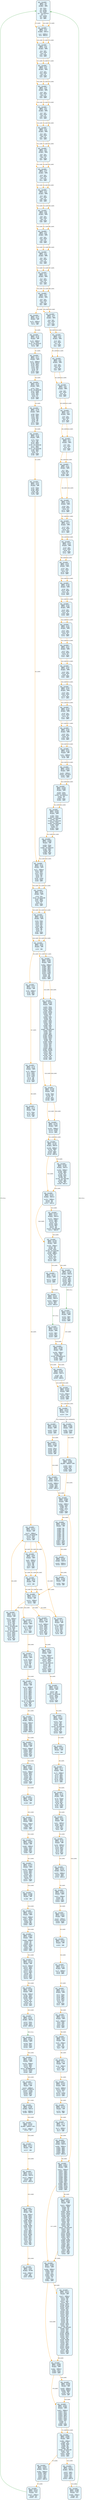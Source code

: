 digraph Contract_CFG {
    rankdir=TB;
    node [shape=box, style="filled, rounded", fontname="Monospace", fontsize=9, margin=0.15];
    edge [fontname="Arial", fontsize=8, penwidth=1.2];

    "block_0" [label="合约: 0x6a000f...
起始PC: 0x0
终止PC: 0xd
终止指令: JUMPI
---------
0x0: PUSH1
0x2: PUSH1
0x4: MSTORE
0x5: PUSH1
0x7: CALLDATASIZE
0x8: LT
0x9: ISZERO
0xa: PUSH2
0xd: JUMPI", fillcolor="#e6f7ff"];
    "block_1d" [label="合约: 0x6a000f...
起始PC: 0x1d
终止PC: 0x1e
终止指令: INVALID
---------
0x1d: JUMPDEST
0x1e: INVALID", fillcolor="#e6f7ff"];
    "block_2e" [label="合约: 0x6a000f...
起始PC: 0x2e
终止PC: 0x38
终止指令: JUMPI
---------
0x2e: DUP1
0x2f: PUSH4
0x34: EQ
0x35: PUSH2
0x38: JUMPI", fillcolor="#e6f7ff"];
    "block_39" [label="合约: 0x6a000f...
起始PC: 0x39
终止PC: 0x43
终止指令: JUMPI
---------
0x39: DUP1
0x3a: PUSH4
0x3f: EQ
0x40: PUSH2
0x43: JUMPI", fillcolor="#e6f7ff"];
    "block_44" [label="合约: 0x6a000f...
起始PC: 0x44
终止PC: 0x4e
终止指令: JUMPI
---------
0x44: DUP1
0x45: PUSH4
0x4a: EQ
0x4b: PUSH2
0x4e: JUMPI", fillcolor="#e6f7ff"];
    "block_4f" [label="合约: 0x6a000f...
起始PC: 0x4f
终止PC: 0x59
终止指令: JUMPI
---------
0x4f: DUP1
0x50: PUSH4
0x55: EQ
0x56: PUSH2
0x59: JUMPI", fillcolor="#e6f7ff"];
    "block_5a" [label="合约: 0x6a000f...
起始PC: 0x5a
终止PC: 0x64
终止指令: JUMPI
---------
0x5a: DUP1
0x5b: PUSH4
0x60: EQ
0x61: PUSH2
0x64: JUMPI", fillcolor="#e6f7ff"];
    "block_65" [label="合约: 0x6a000f...
起始PC: 0x65
终止PC: 0x6f
终止指令: JUMPI
---------
0x65: DUP1
0x66: PUSH4
0x6b: EQ
0x6c: PUSH2
0x6f: JUMPI", fillcolor="#e6f7ff"];
    "block_70" [label="合约: 0x6a000f...
起始PC: 0x70
终止PC: 0x7a
终止指令: JUMPI
---------
0x70: DUP1
0x71: PUSH4
0x76: EQ
0x77: PUSH2
0x7a: JUMPI", fillcolor="#e6f7ff"];
    "block_7b" [label="合约: 0x6a000f...
起始PC: 0x7b
终止PC: 0x85
终止指令: JUMPI
---------
0x7b: DUP1
0x7c: PUSH4
0x81: EQ
0x82: PUSH2
0x85: JUMPI", fillcolor="#e6f7ff"];
    "block_86" [label="合约: 0x6a000f...
起始PC: 0x86
终止PC: 0x90
终止指令: JUMPI
---------
0x86: DUP1
0x87: PUSH4
0x8c: EQ
0x8d: PUSH2
0x90: JUMPI", fillcolor="#e6f7ff"];
    "block_91" [label="合约: 0x6a000f...
起始PC: 0x91
终止PC: 0x9b
终止指令: JUMPI
---------
0x91: DUP1
0x92: PUSH4
0x97: EQ
0x98: PUSH2
0x9b: JUMPI", fillcolor="#e6f7ff"];
    "block_9c" [label="合约: 0x6a000f...
起始PC: 0x9c
终止PC: 0xa6
终止指令: JUMPI
---------
0x9c: DUP1
0x9d: PUSH4
0xa2: EQ
0xa3: PUSH2
0xa6: JUMPI", fillcolor="#e6f7ff"];
    "block_a7" [label="合约: 0x6a000f...
起始PC: 0xa7
终止PC: 0xb1
终止指令: JUMPI
---------
0xa7: DUP1
0xa8: PUSH4
0xad: EQ
0xae: PUSH2
0xb1: JUMPI", fillcolor="#e6f7ff"];
    "block_b2" [label="合约: 0x6a000f...
起始PC: 0xb2
终止PC: 0xbc
终止指令: JUMPI
---------
0xb2: DUP1
0xb3: PUSH4
0xb8: EQ
0xb9: PUSH2
0xbc: JUMPI", fillcolor="#e6f7ff"];
    "block_1f6" [label="合约: 0x6a000f...
起始PC: 0x1f6
终止PC: 0x1fa
终止指令: JUMP
---------
0x1f6: JUMPDEST
0x1f7: PUSH2
0x1fa: JUMP", fillcolor="#e6f7ff"];
    "block_c20" [label="合约: 0x6a000f...
起始PC: 0xc20
终止PC: 0xc28
终止指令: JUMP
---------
0xc20: JUMPDEST
0xc21: PUSH2
0xc24: CALLDATASIZE
0xc25: PUSH2
0xc28: JUMP", fillcolor="#e6f7ff"];
    "block_727" [label="合约: 0x6a000f...
起始PC: 0x727
终止PC: 0x753
终止指令: JUMPI
---------
0x727: JUMPDEST
0x728: PUSH32
0x749: SWAP2
0x74a: PUSH1
0x74c: DUP4
0x74d: DUP4
0x74e: ADD
0x74f: SLT
0x750: PUSH2
0x753: JUMPI", fillcolor="#e6f7ff"];
    "block_754" [label="合约: 0x6a000f...
起始PC: 0x754
终止PC: 0x767
终止指令: JUMPI
---------
0x754: PUSH1
0x756: CALLDATALOAD
0x757: PUSH8
0x760: SWAP4
0x761: DUP5
0x762: DUP3
0x763: GT
0x764: PUSH2
0x767: JUMPI", fillcolor="#e6f7ff"];
    "block_768" [label="合约: 0x6a000f...
起始PC: 0x768
终止PC: 0x774
终止指令: JUMPI
---------
0x768: PUSH2
0x76b: SWAP1
0x76c: DUP3
0x76d: DUP6
0x76e: SUB
0x76f: ADD
0x770: SLT
0x771: PUSH2
0x774: JUMPI", fillcolor="#e6f7ff"];
    "block_775" [label="合约: 0x6a000f...
起始PC: 0x775
终止PC: 0x786
终止指令: JUMPI
---------
0x775: PUSH1
0x777: ADD
0x778: SWAP3
0x779: PUSH1
0x77b: CALLDATALOAD
0x77c: SWAP3
0x77d: PUSH1
0x77f: CALLDATALOAD
0x780: SWAP2
0x781: DUP3
0x782: GT
0x783: PUSH2
0x786: JUMPI", fillcolor="#e6f7ff"];
    "block_787" [label="合约: 0x6a000f...
起始PC: 0x787
终止PC: 0x791
终止指令: JUMP
---------
0x787: PUSH2
0x78a: SWAP2
0x78b: PUSH1
0x78d: ADD
0x78e: PUSH2
0x791: JUMP", fillcolor="#e6f7ff"];
    "block_23c" [label="合约: 0x6a000f...
起始PC: 0x23c
终止PC: 0x248
终止指令: JUMPI
---------
0x23c: JUMPDEST
0x23d: SWAP2
0x23e: DUP2
0x23f: PUSH1
0x241: DUP5
0x242: ADD
0x243: SLT
0x244: ISZERO
0x245: PUSH2
0x248: JUMPI", fillcolor="#e6f7ff"];
    "block_249" [label="合约: 0x6a000f...
起始PC: 0x249
终止PC: 0x25a
终止指令: JUMPI
---------
0x249: DUP3
0x24a: CALLDATALOAD
0x24b: SWAP2
0x24c: PUSH8
0x255: DUP4
0x256: GT
0x257: PUSH2
0x25a: JUMPI", fillcolor="#e6f7ff"];
    "block_25b" [label="合约: 0x6a000f...
起始PC: 0x25b
终止PC: 0x268
终止指令: JUMPI
---------
0x25b: PUSH1
0x25d: DUP4
0x25e: DUP2
0x25f: DUP7
0x260: ADD
0x261: SWAP6
0x262: ADD
0x263: ADD
0x264: GT
0x265: PUSH2
0x268: JUMPI", fillcolor="#e6f7ff"];
    "block_269" [label="合约: 0x6a000f...
起始PC: 0x269
终止PC: 0x269
终止指令: JUMP
---------
0x269: JUMP", fillcolor="#e6f7ff"];
    "block_792" [label="合约: 0x6a000f...
起始PC: 0x792
终止PC: 0x795
终止指令: JUMP
---------
0x792: JUMPDEST
0x793: SWAP1
0x794: SWAP2
0x795: JUMP", fillcolor="#e6f7ff"];
    "block_c29" [label="合约: 0x6a000f...
起始PC: 0xc29
终止PC: 0xc36
终止指令: JUMPI
---------
0xc29: JUMPDEST
0xc2a: PUSH1
0xc2c: PUSH1
0xc2e: SLOAD
0xc2f: PUSH1
0xc31: SHR
0xc32: AND
0xc33: PUSH2
0xc36: JUMPI", fillcolor="#e6f7ff"];
    "block_c37" [label="合约: 0x6a000f...
起始PC: 0xc37
终止PC: 0xc3e
终止指令: JUMP
---------
0xc37: PUSH2
0xc3a: DUP5
0xc3b: PUSH2
0xc3e: JUMP", fillcolor="#e6f7ff"];
    "block_23f1" [label="合约: 0x6a000f...
起始PC: 0x23f1
终止PC: 0x23fa
终止指令: JUMP
---------
0x23f1: JUMPDEST
0x23f2: CALLDATALOAD
0x23f3: PUSH2
0x23f6: DUP2
0x23f7: PUSH2
0x23fa: JUMP", fillcolor="#e6f7ff"];
    "block_65b" [label="合约: 0x6a000f...
起始PC: 0x65b
终止PC: 0x677
终止指令: JUMPI
---------
0x65b: JUMPDEST
0x65c: PUSH20
0x671: DUP2
0x672: AND
0x673: SUB
0x674: PUSH2
0x677: JUMPI", fillcolor="#e6f7ff"];
    "block_678" [label="合约: 0x6a000f...
起始PC: 0x678
终止PC: 0x678
终止指令: JUMP
---------
0x678: JUMP", fillcolor="#e6f7ff"];
    "block_23ca" [label="合约: 0x6a000f...
起始PC: 0x23ca
终止PC: 0x23cc
终止指令: JUMP
---------
0x23ca: JUMPDEST
0x23cb: SWAP1
0x23cc: JUMP", fillcolor="#e6f7ff"];
    "block_c3f" [label="合约: 0x6a000f...
起始PC: 0xc3f
终止PC: 0xc4b
终止指令: JUMP
---------
0xc3f: JUMPDEST
0xc40: SWAP3
0xc41: PUSH2
0xc44: PUSH1
0xc46: DUP7
0xc47: ADD
0xc48: PUSH2
0xc4b: JUMP", fillcolor="#e6f7ff"];
    "block_c4c" [label="合约: 0x6a000f...
起始PC: 0xc4c
终止PC: 0xc64
终止指令: JUMP
---------
0xc4c: JUMPDEST
0xc4d: PUSH1
0xc4f: SWAP5
0xc50: DUP6
0xc51: DUP8
0xc52: ADD
0xc53: CALLDATALOAD
0xc54: PUSH1
0xc56: DUP9
0xc57: ADD
0xc58: CALLDATALOAD
0xc59: SWAP5
0xc5a: PUSH2
0xc5d: PUSH1
0xc5f: DUP11
0xc60: ADD
0xc61: PUSH2
0xc64: JUMP", fillcolor="#e6f7ff"];
    "block_c65" [label="合约: 0x6a000f...
起始PC: 0xc65
终止PC: 0xc72
终止指令: JUMP
---------
0xc65: JUMPDEST
0xc66: SWAP7
0xc67: PUSH2
0xc6a: PUSH1
0xc6c: DUP12
0xc6d: ADD
0xc6e: DUP12
0xc6f: PUSH2
0xc72: JUMP", fillcolor="#e6f7ff"];
    "block_24ee" [label="合约: 0x6a000f...
起始PC: 0x24ee
终止PC: 0x251d
终止指令: JUMPI
---------
0x24ee: JUMPDEST
0x24ef: SWAP1
0x24f0: CALLDATALOAD
0x24f1: SWAP1
0x24f2: PUSH32
0x2513: DUP2
0x2514: CALLDATASIZE
0x2515: SUB
0x2516: ADD
0x2517: DUP3
0x2518: SLT
0x2519: ISZERO
0x251a: PUSH2
0x251d: JUMPI", fillcolor="#e6f7ff"];
    "block_251e" [label="合约: 0x6a000f...
起始PC: 0x251e
终止PC: 0x2530
终止指令: JUMPI
---------
0x251e: ADD
0x251f: DUP1
0x2520: CALLDATALOAD
0x2521: SWAP1
0x2522: PUSH8
0x252b: DUP3
0x252c: GT
0x252d: PUSH2
0x2530: JUMPI", fillcolor="#e6f7ff"];
    "block_2531" [label="合约: 0x6a000f...
起始PC: 0x2531
终止PC: 0x253d
终止指令: JUMPI
---------
0x2531: PUSH1
0x2533: ADD
0x2534: SWAP2
0x2535: DUP2
0x2536: CALLDATASIZE
0x2537: SUB
0x2538: DUP4
0x2539: SGT
0x253a: PUSH2
0x253d: JUMPI", fillcolor="#e6f7ff"];
    "block_253e" [label="合约: 0x6a000f...
起始PC: 0x253e
终止PC: 0x253e
终止指令: JUMP
---------
0x253e: JUMP", fillcolor="#e6f7ff"];
    "block_c73" [label="合约: 0x6a000f...
起始PC: 0xc73
终止PC: 0xc7c
终止指令: JUMPI
---------
0xc73: JUMPDEST
0xc74: DUP9
0xc75: SWAP6
0xc76: SWAP2
0xc77: SWAP6
0xc78: ISZERO
0xc79: PUSH2
0xc7c: JUMPI", fillcolor="#e6f7ff"];
    "block_c7d" [label="合约: 0x6a000f...
起始PC: 0xc7d
终止PC: 0xc9a
终止指令: JUMPI
---------
0xc7d: PUSH20
0xc92: SWAP6
0xc93: DUP7
0xc94: DUP12
0xc95: AND
0xc96: ISZERO
0xc97: PUSH2
0xc9a: JUMPI", fillcolor="#e6f7ff"];
    "block_e9c" [label="合约: 0x6a000f...
起始PC: 0xe9c
终止PC: 0xea3
终止指令: JUMP
---------
0xe9c: JUMPDEST
0xe9d: CALLER
0xe9e: SWAP11
0xe9f: POP
0xea0: PUSH2
0xea3: JUMP", fillcolor="#e6f7ff"];
    "block_c9b" [label="合约: 0x6a000f...
起始PC: 0xc9b
终止PC: 0xca6
终止指令: JUMP
---------
0xc9b: JUMPDEST
0xc9c: CALLER
0xc9d: SWAP3
0xc9e: PUSH2
0xca1: DUP8
0xca2: DUP3
0xca3: PUSH2
0xca6: JUMP", fillcolor="#e6f7ff"];
    "block_35f5" [label="合约: 0x6a000f...
起始PC: 0x35f5
终止PC: 0x35f8
终止指令: INVALID
---------
0x35f5: JUMPDEST
0x35f6: SWAP2
0x35f7: SWAP1
0x35f8: INVALID", fillcolor="#e6f7ff"];
    "block_3617" [label="合约: 0x6a000f...
起始PC: 0x3617
终止PC: 0x361d
终止指令: JUMPI
---------
0x3617: JUMPDEST
0x3618: POP
0x3619: XOR
0x361a: PUSH2
0x361d: JUMPI", fillcolor="#e6f7ff"];
    "block_361f" [label="合约: 0x6a000f...
起始PC: 0x361f
终止PC: 0x3624
终止指令: JUMPI
---------
0x361f: JUMPDEST
0x3620: CALLVALUE
0x3621: PUSH2
0x3624: JUMPI", fillcolor="#e6f7ff"];
    "block_3625" [label="合约: 0x6a000f...
起始PC: 0x3625
终止PC: 0x3625
终止指令: JUMP
---------
0x3625: JUMP", fillcolor="#e6f7ff"];
    "block_ca7" [label="合约: 0x6a000f...
起始PC: 0xca7
终止PC: 0xcab
终止指令: JUMPI
---------
0xca7: JUMPDEST
0xca8: PUSH2
0xcab: JUMPI", fillcolor="#e6f7ff"];
    "block_cac" [label="合约: 0x6a000f...
起始PC: 0xcac
终止PC: 0xcbc
终止指令: JUMPI
---------
0xcac: PUSH2
0xcaf: SWAP7
0xcb0: PUSH2
0xcb3: SWAP2
0xcb4: PUSH2
0xcb7: DUP9
0xcb8: LT
0xcb9: PUSH2
0xcbc: JUMPI", fillcolor="#e6f7ff"];
    "block_df1" [label="合约: 0x6a000f...
起始PC: 0xdf1
终止PC: 0xdf8
终止指令: JUMPI
---------
0xdf1: JUMPDEST
0xdf2: DUP8
0xdf3: DUP8
0xdf4: DUP2
0xdf5: PUSH2
0xdf8: JUMPI", fillcolor="#e6f7ff"];
    "block_df9" [label="合约: 0x6a000f...
起始PC: 0xdf9
终止PC: 0xdff
终止指令: JUMP
---------
0xdf9: JUMPDEST
0xdfa: POP
0xdfb: POP
0xdfc: PUSH2
0xdff: JUMP", fillcolor="#e6f7ff"];
    "block_cbd" [label="合约: 0x6a000f...
起始PC: 0xcbd
终止PC: 0xcc2
终止指令: JUMP
---------
0xcbd: JUMPDEST
0xcbe: POP
0xcbf: PUSH2
0xcc2: JUMP", fillcolor="#e6f7ff"];
    "block_3ef9" [label="合约: 0x6a000f...
起始PC: 0x3ef9
终止PC: 0x3f21
终止指令: JUMPI
---------
0x3ef9: JUMPDEST
0x3efa: PUSH32
0x3f1b: DUP2
0x3f1c: LT
0x3f1d: ISZERO
0x3f1e: PUSH2
0x3f21: JUMPI", fillcolor="#e6f7ff"];
    "block_3f22" [label="合约: 0x6a000f...
起始PC: 0x3f22
终止PC: 0x3f23
终止指令: JUMP
---------
0x3f22: SWAP1
0x3f23: JUMP", fillcolor="#e6f7ff"];
    "block_cc3" [label="合约: 0x6a000f...
起始PC: 0xcc3
终止PC: 0xcc7
终止指令: JUMP
---------
0xcc3: JUMPDEST
0xcc4: PUSH2
0xcc7: JUMP", fillcolor="#e6f7ff"];
    "block_489b" [label="合约: 0x6a000f...
起始PC: 0x489b
终止PC: 0x48a1
终止指令: INVALID
---------
0x489b: JUMPDEST
0x489c: SWAP5
0x489d: SWAP2
0x489e: SWAP4
0x489f: SWAP3
0x48a0: SWAP4
0x48a1: INVALID", fillcolor="#e6f7ff"];
    "block_48ca" [label="合约: 0x6a000f...
起始PC: 0x48ca
终止PC: 0x48dc
终止指令: JUMPI
---------
0x48ca: JUMPDEST
0x48cb: SWAP1
0x48cc: SWAP2
0x48cd: SWAP3
0x48ce: SWAP4
0x48cf: SWAP5
0x48d0: SWAP6
0x48d1: SWAP7
0x48d2: SWAP8
0x48d3: SWAP9
0x48d4: DUP1
0x48d5: SWAP12
0x48d6: SWAP11
0x48d7: DUP10
0x48d8: ISZERO
0x48d9: PUSH2
0x48dc: JUMPI", fillcolor="#e6f7ff"];
    "block_4afe" [label="合约: 0x6a000f...
起始PC: 0x4afe
终止PC: 0x4b82
终止指令: JUMP
---------
0x4afe: JUMPDEST
0x4aff: SWAP9
0x4b00: POP
0x4b01: POP
0x4b02: POP
0x4b03: PUSH32
0x4b24: DUP11
0x4b25: MSTORE
0x4b26: PUSH1
0x4b28: DUP11
0x4b29: ADD
0x4b2a: PUSH1
0x4b2c: PUSH1
0x4b2e: DUP5
0x4b2f: ADD
0x4b30: PUSH1
0x4b32: DUP14
0x4b33: ADD
0x4b34: CALLDATACOPY
0x4b35: PUSH1
0x4b37: DUP2
0x4b38: SHA3
0x4b39: SWAP1
0x4b3a: MSTORE
0x4b3b: PUSH32
0x4b5c: PUSH1
0x4b5e: DUP12
0x4b5f: ADD
0x4b60: MSTORE
0x4b61: PUSH1
0x4b63: DUP11
0x4b64: SHA3
0x4b65: SWAP7
0x4b66: DUP11
0x4b67: PUSH20
0x4b7c: DUP10
0x4b7d: AND
0x4b7e: SWAP2
0x4b7f: PUSH2
0x4b82: JUMP", fillcolor="#e6f7ff"];
    "block_48dd" [label="合约: 0x6a000f...
起始PC: 0x48dd
终止PC: 0x48ea
终止指令: JUMPI
---------
0x48dd: JUMPDEST
0x48de: PUSH1
0x48e0: DUP9
0x48e1: DIV
0x48e2: PUSH1
0x48e4: DUP13
0x48e5: ADD
0x48e6: LT
0x48e7: PUSH2
0x48ea: JUMPI", fillcolor="#e6f7ff"];
    "block_4a71" [label="合约: 0x6a000f...
起始PC: 0x4a71
终止PC: 0x4afd
终止指令: JUMP
---------
0x4a71: JUMPDEST
0x4a72: SWAP8
0x4a73: POP
0x4a74: POP
0x4a75: SWAP7
0x4a76: POP
0x4a77: PUSH32
0x4a98: DUP11
0x4a99: MSTORE
0x4a9a: PUSH1
0x4a9c: DUP11
0x4a9d: ADD
0x4a9e: PUSH1
0x4aa0: PUSH1
0x4aa2: PUSH1
0x4aa4: DUP2
0x4aa5: DUP13
0x4aa6: ADD
0x4aa7: MUL
0x4aa8: DUP6
0x4aa9: ADD
0x4aaa: ADD
0x4aab: PUSH1
0x4aad: DUP14
0x4aae: ADD
0x4aaf: CALLDATACOPY
0x4ab0: PUSH1
0x4ab2: DUP2
0x4ab3: SHA3
0x4ab4: SWAP1
0x4ab5: MSTORE
0x4ab6: PUSH32
0x4ad7: PUSH1
0x4ad9: DUP12
0x4ada: ADD
0x4adb: MSTORE
0x4adc: PUSH1
0x4ade: DUP11
0x4adf: SHA3
0x4ae0: SWAP7
0x4ae1: DUP11
0x4ae2: PUSH20
0x4af7: DUP10
0x4af8: AND
0x4af9: SWAP8
0x4afa: PUSH2
0x4afd: JUMP", fillcolor="#e6f7ff"];
    "block_48eb" [label="合约: 0x6a000f...
起始PC: 0x48eb
终止PC: 0x48f0
终止指令: JUMPI
---------
0x48eb: JUMPDEST
0x48ec: DUP11
0x48ed: PUSH2
0x48f0: JUMPI", fillcolor="#e6f7ff"];
    "block_48f1" [label="合约: 0x6a000f...
起始PC: 0x48f1
终止PC: 0x4905
终止指令: JUMPI
---------
0x48f1: JUMPDEST
0x48f2: DUP11
0x48f3: PUSH1
0x48f5: PUSH2
0x48f8: SWAP3
0x48f9: DUP10
0x48fa: PUSH1
0x48fc: PUSH2
0x48ff: DUP3
0x4900: GT
0x4901: EQ
0x4902: PUSH2
0x4905: JUMPI", fillcolor="#e6f7ff"];
    "block_4906" [label="合约: 0x6a000f...
起始PC: 0x4906
终止PC: 0x4916
终止指令: JUMPI
---------
0x4906: JUMPDEST
0x4907: POP
0x4908: PUSH1
0x490a: DUP4
0x490b: MUL
0x490c: DUP9
0x490d: ADD
0x490e: CALLDATALOAD
0x490f: PUSH1
0x4911: SHR
0x4912: ISZERO
0x4913: PUSH2
0x4916: JUMPI", fillcolor="#e6f7ff"];
    "block_49be" [label="合约: 0x6a000f...
起始PC: 0x49be
终止PC: 0x49c5
终止指令: INVALID
---------
0x49be: JUMPDEST
0x49bf: SWAP5
0x49c0: PUSH1
0x49c2: DUP1
0x49c3: DUP7
0x49c4: SWAP5
0x49c5: INVALID", fillcolor="#e6f7ff"];
    "block_4a3f" [label="合约: 0x6a000f...
起始PC: 0x4a3f
终止PC: 0x4a41
终止指令: CALL
---------
0x4a3f: JUMPDEST
0x4a40: GAS
0x4a41: CALL", fillcolor="#e6f7ff"];
    "block_bd" [label="合约: 0x6a000f...
起始PC: 0xbd
终止PC: 0xc7
终止指令: JUMPI
---------
0xbd: DUP1
0xbe: PUSH4
0xc3: EQ
0xc4: PUSH2
0xc7: JUMPI", fillcolor="#e6f7ff"];
    "block_c8" [label="合约: 0x6a000f...
起始PC: 0xc8
终止PC: 0xd2
终止指令: JUMPI
---------
0xc8: DUP1
0xc9: PUSH4
0xce: EQ
0xcf: PUSH2
0xd2: JUMPI", fillcolor="#e6f7ff"];
    "block_d3" [label="合约: 0x6a000f...
起始PC: 0xd3
终止PC: 0xdd
终止指令: JUMPI
---------
0xd3: DUP1
0xd4: PUSH4
0xd9: EQ
0xda: PUSH2
0xdd: JUMPI", fillcolor="#e6f7ff"];
    "block_de" [label="合约: 0x6a000f...
起始PC: 0xde
终止PC: 0xe8
终止指令: JUMPI
---------
0xde: DUP1
0xdf: PUSH4
0xe4: EQ
0xe5: PUSH2
0xe8: JUMPI", fillcolor="#e6f7ff"];
    "block_e9" [label="合约: 0x6a000f...
起始PC: 0xe9
终止PC: 0xf3
终止指令: JUMPI
---------
0xe9: DUP1
0xea: PUSH4
0xef: EQ
0xf0: PUSH2
0xf3: JUMPI", fillcolor="#e6f7ff"];
    "block_f4" [label="合约: 0x6a000f...
起始PC: 0xf4
终止PC: 0xfe
终止指令: JUMPI
---------
0xf4: DUP1
0xf5: PUSH4
0xfa: EQ
0xfb: PUSH2
0xfe: JUMPI", fillcolor="#e6f7ff"];
    "block_ff" [label="合约: 0x6a000f...
起始PC: 0xff
终止PC: 0x109
终止指令: JUMPI
---------
0xff: DUP1
0x100: PUSH4
0x105: EQ
0x106: PUSH2
0x109: JUMPI", fillcolor="#e6f7ff"];
    "block_10a" [label="合约: 0x6a000f...
起始PC: 0x10a
终止PC: 0x114
终止指令: JUMPI
---------
0x10a: DUP1
0x10b: PUSH4
0x110: EQ
0x111: PUSH2
0x114: JUMPI", fillcolor="#e6f7ff"];
    "block_115" [label="合约: 0x6a000f...
起始PC: 0x115
终止PC: 0x11f
终止指令: JUMPI
---------
0x115: DUP1
0x116: PUSH4
0x11b: EQ
0x11c: PUSH2
0x11f: JUMPI", fillcolor="#e6f7ff"];
    "block_120" [label="合约: 0x6a000f...
起始PC: 0x120
终止PC: 0x12a
终止指令: JUMPI
---------
0x120: DUP1
0x121: PUSH4
0x126: EQ
0x127: PUSH2
0x12a: JUMPI", fillcolor="#e6f7ff"];
    "block_12b" [label="合约: 0x6a000f...
起始PC: 0x12b
终止PC: 0x135
终止指令: JUMPI
---------
0x12b: DUP1
0x12c: PUSH4
0x131: EQ
0x132: PUSH2
0x135: JUMPI", fillcolor="#e6f7ff"];
    "block_136" [label="合约: 0x6a000f...
起始PC: 0x136
终止PC: 0x140
终止指令: JUMPI
---------
0x136: DUP1
0x137: PUSH4
0x13c: EQ
0x13d: PUSH2
0x140: JUMPI", fillcolor="#e6f7ff"];
    "block_141" [label="合约: 0x6a000f...
起始PC: 0x141
终止PC: 0x14b
终止指令: JUMPI
---------
0x141: DUP1
0x142: PUSH4
0x147: EQ
0x148: PUSH2
0x14b: JUMPI", fillcolor="#e6f7ff"];
    "block_14c" [label="合约: 0x6a000f...
起始PC: 0x14c
终止PC: 0x156
终止指令: JUMPI
---------
0x14c: DUP1
0x14d: PUSH4
0x152: EQ
0x153: PUSH2
0x156: JUMPI", fillcolor="#e6f7ff"];
    "block_157" [label="合约: 0x6a000f...
起始PC: 0x157
终止PC: 0x161
终止指令: JUMPI
---------
0x157: DUP1
0x158: PUSH4
0x15d: EQ
0x15e: PUSH2
0x161: JUMPI", fillcolor="#e6f7ff"];
    "block_162" [label="合约: 0x6a000f...
起始PC: 0x162
终止PC: 0x16c
终止指令: JUMPI
---------
0x162: DUP1
0x163: PUSH4
0x168: EQ
0x169: PUSH2
0x16c: JUMPI", fillcolor="#e6f7ff"];
    "block_16d" [label="合约: 0x6a000f...
起始PC: 0x16d
终止PC: 0x177
终止指令: JUMPI
---------
0x16d: DUP1
0x16e: PUSH4
0x173: EQ
0x174: PUSH2
0x177: JUMPI", fillcolor="#e6f7ff"];
    "block_178" [label="合约: 0x6a000f...
起始PC: 0x178
终止PC: 0x182
终止指令: JUMPI
---------
0x178: DUP1
0x179: PUSH4
0x17e: EQ
0x17f: PUSH2
0x182: JUMPI", fillcolor="#e6f7ff"];
    "block_183" [label="合约: 0x6a000f...
起始PC: 0x183
终止PC: 0x18d
终止指令: JUMPI
---------
0x183: DUP1
0x184: PUSH4
0x189: EQ
0x18a: PUSH2
0x18d: JUMPI", fillcolor="#e6f7ff"];
    "block_19c" [label="合约: 0x6a000f...
起始PC: 0x19c
终止PC: 0x1a0
终止指令: JUMP
---------
0x19c: JUMPDEST
0x19d: PUSH2
0x1a0: JUMP", fillcolor="#e6f7ff"];
    "block_2015" [label="合约: 0x6a000f...
起始PC: 0x2015
终止PC: 0x201a
终止指令: JUMPI
---------
0x2015: JUMPDEST
0x2016: CALLVALUE
0x2017: PUSH2
0x201a: JUMPI", fillcolor="#e6f7ff"];
    "block_201b" [label="合约: 0x6a000f...
起始PC: 0x201b
终止PC: 0x2044
终止指令: JUMPI
---------
0x201b: PUSH1
0x201d: PUSH32
0x203e: CALLDATASIZE
0x203f: ADD
0x2040: SLT
0x2041: PUSH2
0x2044: JUMPI", fillcolor="#e6f7ff"];
    "block_2045" [label="合约: 0x6a000f...
起始PC: 0x2045
终止PC: 0x205d
终止指令: JUMPI
---------
0x2045: PUSH1
0x2047: PUSH1
0x2049: CALLDATALOAD
0x204a: DUP2
0x204b: CALLDATALOAD
0x204c: PUSH1
0x204e: CALLDATALOAD
0x204f: PUSH8
0x2058: DUP2
0x2059: GT
0x205a: PUSH2
0x205d: JUMPI", fillcolor="#e6f7ff"];
    "block_205e" [label="合约: 0x6a000f...
起始PC: 0x205e
终止PC: 0x2069
终止指令: JUMP
---------
0x205e: PUSH2
0x2061: SWAP1
0x2062: CALLDATASIZE
0x2063: SWAP1
0x2064: DUP6
0x2065: ADD
0x2066: PUSH2
0x2069: JUMP", fillcolor="#e6f7ff"];
    "block_206a" [label="合约: 0x6a000f...
起始PC: 0x206a
终止PC: 0x207a
终止指令: JUMPI
---------
0x206a: JUMPDEST
0x206b: SWAP2
0x206c: SWAP1
0x206d: SWAP3
0x206e: PUSH1
0x2070: PUSH1
0x2072: SLOAD
0x2073: PUSH1
0x2075: SHR
0x2076: AND
0x2077: PUSH2
0x207a: JUMPI", fillcolor="#e6f7ff"];
    "block_207b" [label="合约: 0x6a000f...
起始PC: 0x207b
终止PC: 0x2105
终止指令: JUMPI
---------
0x207b: PUSH1
0x207d: MLOAD
0x207e: PUSH32
0x209f: DUP2
0x20a0: MSTORE
0x20a1: PUSH2
0x20a4: DUP5
0x20a5: EQ
0x20a6: PUSH1
0x20a8: DUP3
0x20a9: ADD
0x20aa: PUSH1
0x20ac: PUSH1
0x20ae: DUP9
0x20af: ADD
0x20b0: PUSH1
0x20b2: DUP6
0x20b3: ADD
0x20b4: CALLDATACOPY
0x20b5: PUSH1
0x20b7: DUP2
0x20b8: SHA3
0x20b9: SWAP1
0x20ba: MSTORE
0x20bb: PUSH32
0x20dc: PUSH1
0x20de: DUP4
0x20df: ADD
0x20e0: MSTORE
0x20e1: PUSH1
0x20e3: DUP3
0x20e4: SHA3
0x20e5: DUP1
0x20e6: SWAP3
0x20e7: MSTORE
0x20e8: PUSH20
0x20fd: DUP1
0x20fe: SWAP3
0x20ff: AND
0x2100: CALLER
0x2101: XOR
0x2102: PUSH2
0x2105: JUMPI", fillcolor="#e6f7ff"];
    "block_2106" [label="合约: 0x6a000f...
起始PC: 0x2106
终止PC: 0x210e
终止指令: JUMPI
---------
0x2106: PUSH1
0x2108: DUP6
0x2109: GT
0x210a: DUP1
0x210b: PUSH2
0x210e: JUMPI", fillcolor="#e6f7ff"];
    "block_210f" [label="合约: 0x6a000f...
起始PC: 0x210f
终止PC: 0x2114
终止指令: JUMPI
---------
0x210f: JUMPDEST
0x2110: ISZERO
0x2111: PUSH2
0x2114: JUMPI", fillcolor="#e6f7ff"];
    "block_2148" [label="合约: 0x6a000f...
起始PC: 0x2148
终止PC: 0x214d
终止指令: INVALID
---------
0x2148: JUMPDEST
0x2149: SWAP4
0x214a: POP
0x214b: SWAP4
0x214c: SWAP1
0x214d: INVALID", fillcolor="#e6f7ff"];
    "block_215c" [label="合约: 0x6a000f...
起始PC: 0x215c
终止PC: 0x215f
终止指令: INVALID
---------
0x215c: JUMPDEST
0x215d: POP
0x215e: POP
0x215f: INVALID", fillcolor="#e6f7ff"];
    "block_22f2" [label="合约: 0x6a000f...
起始PC: 0x22f2
终止PC: 0x22fc
终止指令: INVALID
---------
0x22f2: JUMPDEST
0x22f3: SWAP1
0x22f4: SWAP3
0x22f5: POP
0x22f6: PUSH1
0x22f8: SWAP2
0x22f9: POP
0x22fa: ADD
0x22fb: CALLDATALOAD
0x22fc: INVALID", fillcolor="#e6f7ff"];
    "block_2166" [label="合约: 0x6a000f...
起始PC: 0x2166
终止PC: 0x2176
终止指令: JUMPI
---------
0x2166: JUMPDEST
0x2167: POP
0x2168: POP
0x2169: PUSH1
0x216b: CALLDATALOAD
0x216c: SWAP3
0x216d: ADDRESS
0x216e: DUP5
0x216f: EQ
0x2170: PUSH1
0x2172: EQ
0x2173: PUSH2
0x2176: JUMPI", fillcolor="#e6f7ff"];
    "block_2177" [label="合约: 0x6a000f...
起始PC: 0x2177
终止PC: 0x217b
终止指令: JUMPI
---------
0x2177: ISZERO
0x2178: PUSH2
0x217b: JUMPI", fillcolor="#e6f7ff"];
    "block_2212" [label="合约: 0x6a000f...
起始PC: 0x2212
终止PC: 0x2215
终止指令: INVALID
---------
0x2212: JUMPDEST
0x2213: SWAP3
0x2214: DUP1
0x2215: INVALID", fillcolor="#e6f7ff"];
    "block_2252" [label="合约: 0x6a000f...
起始PC: 0x2252
终止PC: 0x2257
终止指令: JUMPI
---------
0x2252: SWAP1
0x2253: DUP2
0x2254: PUSH2
0x2257: JUMPI", fillcolor="#e6f7ff"];
    "block_2286" [label="合约: 0x6a000f...
起始PC: 0x2286
终止PC: 0x228e
终止指令: JUMPI
---------
0x2286: JUMPDEST
0x2287: SWAP1
0x2288: POP
0x2289: RETURNDATASIZE
0x228a: ISZERO
0x228b: PUSH2
0x228e: JUMPI", fillcolor="#e6f7ff"];
    "block_228f" [label="合约: 0x6a000f...
起始PC: 0x228f
终止PC: 0x2292
终止指令: INVALID
---------
0x228f: POP
0x2290: PUSH1
0x2292: INVALID", fillcolor="#e6f7ff"];
    "block_2258" [label="合约: 0x6a000f...
起始PC: 0x2258
终止PC: 0x225e
终止指令: JUMPI
---------
0x2258: JUMPDEST
0x2259: POP
0x225a: ISZERO
0x225b: PUSH2
0x225e: JUMPI", fillcolor="#e6f7ff"];
    "block_225f" [label="合约: 0x6a000f...
起始PC: 0x225f
终止PC: 0x225f
终止指令: STOP
---------
0x225f: STOP", fillcolor="#e6f7ff"];
    "block_4a42" [label="合约: 0x6a000f...
起始PC: 0x4a42
终止PC: 0x4a46
终止指令: JUMPI
---------
0x4a42: ISZERO
0x4a43: PUSH2
0x4a46: JUMPI", fillcolor="#e6f7ff"];
    "block_4a47" [label="合约: 0x6a000f...
起始PC: 0x4a47
终止PC: 0x4a4d
终止指令: JUMP
---------
0x4a47: DUP10
0x4a48: MLOAD
0x4a49: SWAP5
0x4a4a: PUSH2
0x4a4d: JUMP", fillcolor="#e6f7ff"];
    "block_4997" [label="合约: 0x6a000f...
起始PC: 0x4997
终止PC: 0x499c
终止指令: INVALID
---------
0x4997: JUMPDEST
0x4998: PUSH1
0x499a: DUP8
0x499b: SWAP7
0x499c: INVALID", fillcolor="#e6f7ff"];
    "block_48ad" [label="合约: 0x6a000f...
起始PC: 0x48ad
终止PC: 0x48b7
终止指令: JUMPI
---------
0x48ad: JUMPDEST
0x48ae: PUSH1
0x48b0: DUP7
0x48b1: DIV
0x48b2: DUP10
0x48b3: LT
0x48b4: PUSH2
0x48b7: JUMPI", fillcolor="#e6f7ff"];
    "block_4a69" [label="合约: 0x6a000f...
起始PC: 0x4a69
终止PC: 0x4a70
终止指令: JUMP
---------
0x4a69: JUMPDEST
0x4a6a: ADDRESS
0x4a6b: SWAP4
0x4a6c: POP
0x4a6d: PUSH2
0x4a70: JUMP", fillcolor="#e6f7ff"];
    "block_4917" [label="合约: 0x6a000f...
起始PC: 0x4917
终止PC: 0x491d
终止指令: INVALID
---------
0x4917: SWAP5
0x4918: PUSH1
0x491a: DUP1
0x491b: DUP7
0x491c: SWAP5
0x491d: INVALID", fillcolor="#e6f7ff"];
    "block_4989" [label="合约: 0x6a000f...
起始PC: 0x4989
终止PC: 0x498b
终止指令: CALL
---------
0x4989: JUMPDEST
0x498a: GAS
0x498b: CALL", fillcolor="#e6f7ff"];
    "block_2302" [label="合约: 0x6a000f...
起始PC: 0x2302
终止PC: 0x230e
终止指令: INVALID
---------
0x2302: JUMPDEST
0x2303: SWAP1
0x2304: SWAP5
0x2305: POP
0x2306: PUSH1
0x2308: DUP3
0x2309: ADD
0x230a: CALLDATALOAD
0x230b: AND
0x230c: SWAP3
0x230d: POP
0x230e: INVALID", fillcolor="#e6f7ff"];
    "block_22a8" [label="合约: 0x6a000f...
起始PC: 0x22a8
终止PC: 0x22b0
终止指令: INVALID
---------
0x22a8: JUMPDEST
0x22a9: POP
0x22aa: SWAP3
0x22ab: PUSH1
0x22ad: SWAP3
0x22ae: POP
0x22af: DUP1
0x22b0: INVALID", fillcolor="#e6f7ff"];
    "block_22e5" [label="合约: 0x6a000f...
起始PC: 0x22e5
终止PC: 0x22ea
终止指令: JUMPI
---------
0x22e5: SWAP1
0x22e6: DUP2
0x22e7: PUSH2
0x22ea: JUMPI", fillcolor="#e6f7ff"];
    "block_498c" [label="合约: 0x6a000f...
起始PC: 0x498c
终止PC: 0x4990
终止指令: JUMPI
---------
0x498c: ISZERO
0x498d: PUSH2
0x4990: JUMPI", fillcolor="#e6f7ff"];
    "block_4991" [label="合约: 0x6a000f...
起始PC: 0x4991
终止PC: 0x4996
终止指令: JUMPDEST_PREV
---------
0x4991: PUSH1
0x4993: DUP11
0x4994: ADD
0x4995: MLOAD
0x4996: SWAP5", fillcolor="#e6f7ff"];
    "block_48b8" [label="合约: 0x6a000f...
起始PC: 0x48b8
终止PC: 0x48c9
终止指令: JUMP
---------
0x48b8: POP
0x48b9: POP
0x48ba: POP
0x48bb: POP
0x48bc: POP
0x48bd: POP
0x48be: POP
0x48bf: POP
0x48c0: POP
0x48c1: POP
0x48c2: PUSH2
0x48c5: SWAP1
0x48c6: PUSH2
0x48c9: JUMP", fillcolor="#e6f7ff"];
    "block_5d3d" [label="合约: 0x6a000f...
起始PC: 0x5d3d
终止PC: 0x5d3e
终止指令: INVALID
---------
0x5d3d: JUMPDEST
0x5d3e: INVALID", fillcolor="#e6f7ff"];
    "block_5d45" [label="合约: 0x6a000f...
起始PC: 0x5d45
终止PC: 0x5d46
终止指令: JUMP
---------
0x5d45: SWAP1
0x5d46: JUMP", fillcolor="#e6f7ff"];
    "block_cc8" [label="合约: 0x6a000f...
起始PC: 0xcc8
终止PC: 0xccf
终止指令: JUMPI
---------
0xcc8: JUMPDEST
0xcc9: SWAP4
0xcca: DUP5
0xccb: LT
0xccc: PUSH2
0xccf: JUMPI", fillcolor="#e6f7ff"];
    "block_cd0" [label="合约: 0x6a000f...
起始PC: 0xcd0
终止PC: 0xcec
终止指令: JUMPI
---------
0xcd0: PUSH20
0xce5: DUP2
0xce6: DUP4
0xce7: AND
0xce8: EQ
0xce9: PUSH2
0xcec: JUMPI", fillcolor="#e6f7ff"];
    "block_ced" [label="合约: 0x6a000f...
起始PC: 0xced
终止PC: 0xd03
终止指令: JUMP
---------
0xced: JUMPDEST
0xcee: SWAP1
0xcef: PUSH2
0xcf2: SWAP5
0xcf3: SWAP4
0xcf4: SWAP3
0xcf5: SWAP2
0xcf6: PUSH1
0xcf8: PUSH2
0xcfb: SWAP9
0xcfc: ADD
0xcfd: CALLDATALOAD
0xcfe: SWAP5
0xcff: AND
0xd00: PUSH2
0xd03: JUMP", fillcolor="#e6f7ff"];
    "block_4b83" [label="合约: 0x6a000f...
起始PC: 0x4b83
终止PC: 0x4b8c
终止指令: INVALID
---------
0x4b83: JUMPDEST
0x4b84: SWAP1
0x4b85: SWAP2
0x4b86: SWAP5
0x4b87: SWAP4
0x4b88: SWAP3
0x4b89: PUSH2
0x4b8c: INVALID", fillcolor="#e6f7ff"];
    "block_4ba4" [label="合约: 0x6a000f...
起始PC: 0x4ba4
终止PC: 0x4bae
终止指令: JUMP
---------
0x4ba4: JUMPDEST
0x4ba5: SWAP5
0x4ba6: SWAP1
0x4ba7: PUSH2
0x4baa: DUP3
0x4bab: PUSH2
0x4bae: JUMP", fillcolor="#e6f7ff"];
    "block_3b35" [label="合约: 0x6a000f...
起始PC: 0x3b35
终止PC: 0x3b41
终止指令: JUMPI
---------
0x3b35: JUMPDEST
0x3b36: SWAP1
0x3b37: PUSH1
0x3b39: DUP3
0x3b3a: ADD
0x3b3b: DUP1
0x3b3c: SWAP3
0x3b3d: GT
0x3b3e: PUSH2
0x3b41: JUMPI", fillcolor="#e6f7ff"];
    "block_3b42" [label="合约: 0x6a000f...
起始PC: 0x3b42
终止PC: 0x3b42
终止指令: JUMP
---------
0x3b42: JUMP", fillcolor="#e6f7ff"];
    "block_4baf" [label="合约: 0x6a000f...
起始PC: 0x4baf
终止PC: 0x4bb5
终止指令: JUMPI
---------
0x4baf: JUMPDEST
0x4bb0: DUP4
0x4bb1: GT
0x4bb2: PUSH2
0x4bb5: JUMPI", fillcolor="#e6f7ff"];
    "block_4bb6" [label="合约: 0x6a000f...
起始PC: 0x4bb6
终止PC: 0x4bbf
终止指令: JUMP
---------
0x4bb6: JUMPDEST
0x4bb7: PUSH2
0x4bba: DUP9
0x4bbb: DUP5
0x4bbc: PUSH2
0x4bbf: JUMP", fillcolor="#e6f7ff"];
    "block_2474" [label="合约: 0x6a000f...
起始PC: 0x2474
终止PC: 0x247f
终止指令: JUMPI
---------
0x2474: JUMPDEST
0x2475: SWAP2
0x2476: SWAP1
0x2477: DUP3
0x2478: SUB
0x2479: SWAP2
0x247a: DUP3
0x247b: GT
0x247c: PUSH2
0x247f: JUMPI", fillcolor="#e6f7ff"];
    "block_2480" [label="合约: 0x6a000f...
起始PC: 0x2480
终止PC: 0x2480
终止指令: JUMP
---------
0x2480: JUMP", fillcolor="#e6f7ff"];
    "block_4bc0" [label="合约: 0x6a000f...
起始PC: 0x4bc0
终止PC: 0x4bdc
终止指令: JUMPI
---------
0x4bc0: JUMPDEST
0x4bc1: SWAP6
0x4bc2: PUSH20
0x4bd7: DUP3
0x4bd8: AND
0x4bd9: PUSH2
0x4bdc: JUMPI", fillcolor="#e6f7ff"];
    "block_4bdd" [label="合约: 0x6a000f...
起始PC: 0x4bdd
终止PC: 0x4be7
终止指令: JUMPI
---------
0x4bdd: JUMPDEST
0x4bde: POP
0x4bdf: POP
0x4be0: DUP7
0x4be1: ISZERO
0x4be2: SWAP1
0x4be3: POP
0x4be4: PUSH2
0x4be7: JUMPI", fillcolor="#e6f7ff"];
    "block_4c50" [label="合约: 0x6a000f...
起始PC: 0x4c50
终止PC: 0x4c5e
终止指令: JUMP
---------
0x4c50: JUMPDEST
0x4c51: SWAP4
0x4c52: SWAP5
0x4c53: POP
0x4c54: PUSH2
0x4c57: SWAP3
0x4c58: POP
0x4c59: DUP4
0x4c5a: SWAP2
0x4c5b: PUSH2
0x4c5e: JUMP", fillcolor="#e6f7ff"];
    "block_538b" [label="合约: 0x6a000f...
起始PC: 0x538b
终止PC: 0x53ab
终止指令: JUMPI
---------
0x538b: JUMPDEST
0x538c: SWAP3
0x538d: SWAP2
0x538e: PUSH20
0x53a3: DUP5
0x53a4: EQ
0x53a5: PUSH1
0x53a7: EQ
0x53a8: PUSH2
0x53ab: JUMPI", fillcolor="#e6f7ff"];
    "block_53ac" [label="合约: 0x6a000f...
起始PC: 0x53ac
终止PC: 0x53b1
终止指令: INVALID
---------
0x53ac: PUSH1
0x53ae: PUSH1
0x53b0: SWAP3
0x53b1: INVALID", fillcolor="#e6f7ff"];
    "block_53e8" [label="合约: 0x6a000f...
起始PC: 0x53e8
终止PC: 0x53ed
终止指令: JUMPI
---------
0x53e8: SWAP2
0x53e9: DUP3
0x53ea: PUSH2
0x53ed: JUMPI", fillcolor="#e6f7ff"];
    "block_53f8" [label="合约: 0x6a000f...
起始PC: 0x53f8
终止PC: 0x5401
终止指令: JUMPI
---------
0x53f8: JUMPDEST
0x53f9: SWAP1
0x53fa: SWAP2
0x53fb: POP
0x53fc: RETURNDATASIZE
0x53fd: ISZERO
0x53fe: PUSH2
0x5401: JUMPI", fillcolor="#e6f7ff"];
    "block_5414" [label="合约: 0x6a000f...
起始PC: 0x5414
终止PC: 0x541c
终止指令: JUMP
---------
0x5414: JUMPDEST
0x5415: EXTCODESIZE
0x5416: ISZERO
0x5417: ISZERO
0x5418: SWAP1
0x5419: PUSH2
0x541c: JUMP", fillcolor="#e6f7ff"];
    "block_540e" [label="合约: 0x6a000f...
起始PC: 0x540e
终止PC: 0x540f
终止指令: INVALID
---------
0x540e: JUMPDEST
0x540f: INVALID", fillcolor="#e6f7ff"];
    "block_53ee" [label="合约: 0x6a000f...
起始PC: 0x53ee
终止PC: 0x53ef
终止指令: JUMPDEST_PREV
---------
0x53ee: JUMPDEST
0x53ef: POP", fillcolor="#e6f7ff"];
    "block_53f7" [label="合约: 0x6a000f...
起始PC: 0x53f7
终止PC: 0x53f7
终止指令: JUMP
---------
0x53f7: JUMP", fillcolor="#e6f7ff"];
    "block_4c5f" [label="合约: 0x6a000f...
起始PC: 0x4c5f
终止PC: 0x4c62
终止指令: INVALID
---------
0x4c5f: JUMPDEST
0x4c60: POP
0x4c61: SWAP1
0x4c62: INVALID", fillcolor="#e6f7ff"];
    "block_d04" [label="合约: 0x6a000f...
起始PC: 0xd04
终止PC: 0xd1f
终止指令: JUMP
---------
0xd04: JUMPDEST
0xd05: SWAP3
0xd06: MLOAD
0xd07: SWAP2
0xd08: DUP3
0xd09: MSTORE
0xd0a: PUSH1
0xd0c: DUP3
0xd0d: ADD
0xd0e: MSTORE
0xd0f: PUSH1
0xd11: DUP2
0xd12: ADD
0xd13: SWAP2
0xd14: SWAP1
0xd15: SWAP2
0xd16: MSTORE
0xd17: SWAP1
0xd18: DUP2
0xd19: SWAP1
0xd1a: PUSH1
0xd1c: DUP3
0xd1d: ADD
0xd1e: SWAP1
0xd1f: JUMP", fillcolor="#e6f7ff"];
    "block_44e" [label="合约: 0x6a000f...
起始PC: 0x44e
终止PC: 0x451
终止指令: RETURN
---------
0x44e: JUMPDEST
0x44f: SUB
0x450: SWAP1
0x451: RETURN", fillcolor="#e6f7ff"];

    "block_0" -> "block_1d" [label="#1 (JUMP)", color="#ff9800"];
    "block_1d" -> "block_2e" [label="#2 (JUMP)", color="#ff9800"];
    "block_2e" -> "block_39" [label="#3 (JUMP)", color="#ff9800"];
    "block_39" -> "block_44" [label="#4 (JUMP)", color="#ff9800"];
    "block_44" -> "block_4f" [label="#5 (JUMP)", color="#ff9800"];
    "block_4f" -> "block_5a" [label="#6 (JUMP)", color="#ff9800"];
    "block_5a" -> "block_65" [label="#7 (JUMP)", color="#ff9800"];
    "block_65" -> "block_70" [label="#8 (JUMP)", color="#ff9800"];
    "block_70" -> "block_7b" [label="#9 (JUMP)", color="#ff9800"];
    "block_7b" -> "block_86" [label="#10 (JUMP)", color="#ff9800"];
    "block_86" -> "block_91" [label="#11 (JUMP)", color="#ff9800"];
    "block_91" -> "block_9c" [label="#12 (JUMP)", color="#ff9800"];
    "block_9c" -> "block_a7" [label="#13 (JUMP)", color="#ff9800"];
    "block_a7" -> "block_b2" [label="#14 (JUMP)", color="#ff9800"];
    "block_b2" -> "block_1f6" [label="#15 (JUMP)", color="#ff9800"];
    "block_1f6" -> "block_c20" [label="#16 (JUMP)", color="#ff9800"];
    "block_c20" -> "block_727" [label="#17 (JUMP)", color="#ff9800"];
    "block_727" -> "block_754" [label="#18 (JUMP)", color="#ff9800"];
    "block_754" -> "block_768" [label="#19 (JUMP)", color="#ff9800"];
    "block_768" -> "block_775" [label="#20 (JUMP)", color="#ff9800"];
    "block_775" -> "block_787" [label="#21 (JUMP)", color="#ff9800"];
    "block_787" -> "block_23c" [label="#22 (JUMP)", color="#ff9800"];
    "block_23c" -> "block_249" [label="#23 (JUMP)", color="#ff9800"];
    "block_249" -> "block_25b" [label="#24 (JUMP)", color="#ff9800"];
    "block_25b" -> "block_269" [label="#25 (JUMP)", color="#ff9800"];
    "block_269" -> "block_792" [label="#26 (JUMP)", color="#ff9800"];
    "block_792" -> "block_c29" [label="#27 (JUMP)", color="#ff9800"];
    "block_c29" -> "block_c37" [label="#28 (JUMP)", color="#ff9800"];
    "block_c37" -> "block_23f1" [label="#29 (JUMP)", color="#ff9800"];
    "block_23f1" -> "block_65b" [label="#30 (JUMP)", color="#ff9800"];
    "block_65b" -> "block_678" [label="#31 (JUMP)", color="#ff9800"];
    "block_678" -> "block_23ca" [label="#32 (JUMP)", color="#ff9800"];
    "block_23ca" -> "block_c3f" [label="#33 (JUMP)", color="#ff9800"];
    "block_c3f" -> "block_23f1" [label="#34 (JUMP)", color="#ff9800"];
    "block_23f1" -> "block_65b" [label="#35 (JUMP)", color="#ff9800"];
    "block_65b" -> "block_678" [label="#36 (JUMP)", color="#ff9800"];
    "block_678" -> "block_23ca" [label="#37 (JUMP)", color="#ff9800"];
    "block_23ca" -> "block_c4c" [label="#38 (JUMP)", color="#ff9800"];
    "block_c4c" -> "block_23f1" [label="#39 (JUMP)", color="#ff9800"];
    "block_23f1" -> "block_65b" [label="#40 (JUMP)", color="#ff9800"];
    "block_65b" -> "block_678" [label="#41 (JUMP)", color="#ff9800"];
    "block_678" -> "block_23ca" [label="#42 (JUMP)", color="#ff9800"];
    "block_23ca" -> "block_c65" [label="#43 (JUMP)", color="#ff9800"];
    "block_c65" -> "block_24ee" [label="#44 (JUMP)", color="#ff9800"];
    "block_24ee" -> "block_251e" [label="#45 (JUMP)", color="#ff9800"];
    "block_251e" -> "block_2531" [label="#46 (JUMP)", color="#ff9800"];
    "block_2531" -> "block_253e" [label="#47 (JUMP)", color="#ff9800"];
    "block_253e" -> "block_c73" [label="#48 (JUMP)", color="#ff9800"];
    "block_c73" -> "block_c7d" [label="#49 (JUMP)", color="#ff9800"];
    "block_c7d" -> "block_e9c" [label="#50 (JUMP)", color="#ff9800"];
    "block_e9c" -> "block_c9b" [label="#51 (JUMP)", color="#ff9800"];
    "block_c9b" -> "block_35f5" [label="#52 (JUMP)", color="#ff9800"];
    "block_35f5" -> "block_3617" [label="#53 (JUMP)", color="#ff9800"];
    "block_3617" -> "block_361f" [label="#54 (JUMP)", color="#ff9800"];
    "block_361f" -> "block_3625" [label="#55 (JUMP)", color="#ff9800"];
    "block_3625" -> "block_ca7" [label="#56 (JUMP)", color="#ff9800"];
    "block_ca7" -> "block_cac" [label="#57 (JUMP)", color="#ff9800"];
    "block_cac" -> "block_df1" [label="#58 (JUMP)", color="#ff9800"];
    "block_df1" -> "block_df9" [label="#59 (JUMP)", color="#ff9800"];
    "block_df9" -> "block_cbd" [label="#60 (JUMP)", color="#ff9800"];
    "block_cbd" -> "block_3ef9" [label="#61 (JUMP)", color="#ff9800"];
    "block_3ef9" -> "block_3f22" [label="#62 (JUMP)", color="#ff9800"];
    "block_3f22" -> "block_cc3" [label="#63 (JUMP)", color="#ff9800"];
    "block_cc3" -> "block_489b" [label="#64 (JUMP)", color="#ff9800"];
    "block_489b" -> "block_48ca" [label="#65 (JUMP)", color="#ff9800"];
    "block_48ca" -> "block_4afe" [label="#66 (JUMP)", color="#ff9800"];
    "block_4afe" -> "block_48dd" [label="#67 (JUMP)", color="#ff9800"];
    "block_48dd" -> "block_4a71" [label="#68 (JUMP)", color="#ff9800"];
    "block_4a71" -> "block_48eb" [label="#69 (JUMP)", color="#ff9800"];
    "block_48eb" -> "block_48f1" [label="#70 (JUMP)", color="#ff9800"];
    "block_48f1" -> "block_4906" [label="#71 (JUMP)", color="#ff9800"];
    "block_4906" -> "block_49be" [label="#72 (JUMP)", color="#ff9800"];
    "block_49be" -> "block_4a3f" [label="#73 (JUMP)", color="#ff9800"];
    "block_4a3f" -> "block_0" [label="#74 (CALL)", color="#4caf50"];
    "block_0" -> "block_1d" [label="#75 (JUMP)", color="#ff9800"];
    "block_1d" -> "block_2e" [label="#76 (JUMP)", color="#ff9800"];
    "block_2e" -> "block_39" [label="#77 (JUMP)", color="#ff9800"];
    "block_39" -> "block_44" [label="#78 (JUMP)", color="#ff9800"];
    "block_44" -> "block_4f" [label="#79 (JUMP)", color="#ff9800"];
    "block_4f" -> "block_5a" [label="#80 (JUMP)", color="#ff9800"];
    "block_5a" -> "block_65" [label="#81 (JUMP)", color="#ff9800"];
    "block_65" -> "block_70" [label="#82 (JUMP)", color="#ff9800"];
    "block_70" -> "block_7b" [label="#83 (JUMP)", color="#ff9800"];
    "block_7b" -> "block_86" [label="#84 (JUMP)", color="#ff9800"];
    "block_86" -> "block_91" [label="#85 (JUMP)", color="#ff9800"];
    "block_91" -> "block_9c" [label="#86 (JUMP)", color="#ff9800"];
    "block_9c" -> "block_a7" [label="#87 (JUMP)", color="#ff9800"];
    "block_a7" -> "block_b2" [label="#88 (JUMP)", color="#ff9800"];
    "block_b2" -> "block_bd" [label="#89 (JUMP)", color="#ff9800"];
    "block_bd" -> "block_c8" [label="#90 (JUMP)", color="#ff9800"];
    "block_c8" -> "block_d3" [label="#91 (JUMP)", color="#ff9800"];
    "block_d3" -> "block_de" [label="#92 (JUMP)", color="#ff9800"];
    "block_de" -> "block_e9" [label="#93 (JUMP)", color="#ff9800"];
    "block_e9" -> "block_f4" [label="#94 (JUMP)", color="#ff9800"];
    "block_f4" -> "block_ff" [label="#95 (JUMP)", color="#ff9800"];
    "block_ff" -> "block_10a" [label="#96 (JUMP)", color="#ff9800"];
    "block_10a" -> "block_115" [label="#97 (JUMP)", color="#ff9800"];
    "block_115" -> "block_120" [label="#98 (JUMP)", color="#ff9800"];
    "block_120" -> "block_12b" [label="#99 (JUMP)", color="#ff9800"];
    "block_12b" -> "block_136" [label="#100 (JUMP)", color="#ff9800"];
    "block_136" -> "block_141" [label="#101 (JUMP)", color="#ff9800"];
    "block_141" -> "block_14c" [label="#102 (JUMP)", color="#ff9800"];
    "block_14c" -> "block_157" [label="#103 (JUMP)", color="#ff9800"];
    "block_157" -> "block_162" [label="#104 (JUMP)", color="#ff9800"];
    "block_162" -> "block_16d" [label="#105 (JUMP)", color="#ff9800"];
    "block_16d" -> "block_178" [label="#106 (JUMP)", color="#ff9800"];
    "block_178" -> "block_183" [label="#107 (JUMP)", color="#ff9800"];
    "block_183" -> "block_19c" [label="#108 (JUMP)", color="#ff9800"];
    "block_19c" -> "block_2015" [label="#109 (JUMP)", color="#ff9800"];
    "block_2015" -> "block_201b" [label="#110 (JUMP)", color="#ff9800"];
    "block_201b" -> "block_2045" [label="#111 (JUMP)", color="#ff9800"];
    "block_2045" -> "block_205e" [label="#112 (JUMP)", color="#ff9800"];
    "block_205e" -> "block_23c" [label="#113 (JUMP)", color="#ff9800"];
    "block_23c" -> "block_249" [label="#114 (JUMP)", color="#ff9800"];
    "block_249" -> "block_25b" [label="#115 (JUMP)", color="#ff9800"];
    "block_25b" -> "block_269" [label="#116 (JUMP)", color="#ff9800"];
    "block_269" -> "block_206a" [label="#117 (JUMP)", color="#ff9800"];
    "block_206a" -> "block_207b" [label="#118 (JUMP)", color="#ff9800"];
    "block_207b" -> "block_2106" [label="#119 (JUMP)", color="#ff9800"];
    "block_2106" -> "block_210f" [label="#120 (JUMP)", color="#ff9800"];
    "block_210f" -> "block_2148" [label="#121 (JUMP)", color="#ff9800"];
    "block_2148" -> "block_215c" [label="#122 (JUMP)", color="#ff9800"];
    "block_215c" -> "block_22f2" [label="#123 (JUMP)", color="#ff9800"];
    "block_22f2" -> "block_2166" [label="#124 (JUMP)", color="#ff9800"];
    "block_2166" -> "block_2177" [label="#125 (JUMP)", color="#ff9800"];
    "block_2177" -> "block_2212" [label="#126 (JUMP)", color="#ff9800"];
    "block_2212" -> "block_2252" [label="#127 (CALL)", color="#4caf50"];
    "block_2252" -> "block_2286" [label="#128 (JUMP)", color="#ff9800"];
    "block_2286" -> "block_228f" [label="#129 (JUMP)", color="#ff9800"];
    "block_228f" -> "block_2258" [label="#130 (JUMP)", color="#ff9800"];
    "block_2258" -> "block_225f" [label="#131 (JUMP)", color="#ff9800"];
    "block_225f" -> "block_4a42" [label="#132 (TERMINATE)", color="#9e9e9e"];
    "block_4a42" -> "block_4a47" [label="#133 (JUMP)", color="#ff9800"];
    "block_4a47" -> "block_4997" [label="#134 (JUMP)", color="#ff9800"];
    "block_4997" -> "block_48ad" [label="#135 (JUMP)", color="#ff9800"];
    "block_48ad" -> "block_48ca" [label="#136 (JUMP)", color="#ff9800"];
    "block_48ca" -> "block_48dd" [label="#137 (JUMP)", color="#ff9800"];
    "block_48dd" -> "block_48eb" [label="#138 (JUMP)", color="#ff9800"];
    "block_48eb" -> "block_4a69" [label="#139 (JUMP)", color="#ff9800"];
    "block_4a69" -> "block_48f1" [label="#140 (JUMP)", color="#ff9800"];
    "block_48f1" -> "block_4906" [label="#141 (JUMP)", color="#ff9800"];
    "block_4906" -> "block_4917" [label="#142 (JUMP)", color="#ff9800"];
    "block_4917" -> "block_4989" [label="#143 (JUMP)", color="#ff9800"];
    "block_4989" -> "block_0" [label="#144 (CALL)", color="#4caf50"];
    "block_0" -> "block_1d" [label="#145 (JUMP)", color="#ff9800"];
    "block_1d" -> "block_2e" [label="#146 (JUMP)", color="#ff9800"];
    "block_2e" -> "block_39" [label="#147 (JUMP)", color="#ff9800"];
    "block_39" -> "block_44" [label="#148 (JUMP)", color="#ff9800"];
    "block_44" -> "block_4f" [label="#149 (JUMP)", color="#ff9800"];
    "block_4f" -> "block_5a" [label="#150 (JUMP)", color="#ff9800"];
    "block_5a" -> "block_65" [label="#151 (JUMP)", color="#ff9800"];
    "block_65" -> "block_70" [label="#152 (JUMP)", color="#ff9800"];
    "block_70" -> "block_7b" [label="#153 (JUMP)", color="#ff9800"];
    "block_7b" -> "block_86" [label="#154 (JUMP)", color="#ff9800"];
    "block_86" -> "block_91" [label="#155 (JUMP)", color="#ff9800"];
    "block_91" -> "block_9c" [label="#156 (JUMP)", color="#ff9800"];
    "block_9c" -> "block_a7" [label="#157 (JUMP)", color="#ff9800"];
    "block_a7" -> "block_b2" [label="#158 (JUMP)", color="#ff9800"];
    "block_b2" -> "block_bd" [label="#159 (JUMP)", color="#ff9800"];
    "block_bd" -> "block_c8" [label="#160 (JUMP)", color="#ff9800"];
    "block_c8" -> "block_d3" [label="#161 (JUMP)", color="#ff9800"];
    "block_d3" -> "block_de" [label="#162 (JUMP)", color="#ff9800"];
    "block_de" -> "block_e9" [label="#163 (JUMP)", color="#ff9800"];
    "block_e9" -> "block_f4" [label="#164 (JUMP)", color="#ff9800"];
    "block_f4" -> "block_ff" [label="#165 (JUMP)", color="#ff9800"];
    "block_ff" -> "block_10a" [label="#166 (JUMP)", color="#ff9800"];
    "block_10a" -> "block_115" [label="#167 (JUMP)", color="#ff9800"];
    "block_115" -> "block_120" [label="#168 (JUMP)", color="#ff9800"];
    "block_120" -> "block_12b" [label="#169 (JUMP)", color="#ff9800"];
    "block_12b" -> "block_136" [label="#170 (JUMP)", color="#ff9800"];
    "block_136" -> "block_141" [label="#171 (JUMP)", color="#ff9800"];
    "block_141" -> "block_14c" [label="#172 (JUMP)", color="#ff9800"];
    "block_14c" -> "block_157" [label="#173 (JUMP)", color="#ff9800"];
    "block_157" -> "block_162" [label="#174 (JUMP)", color="#ff9800"];
    "block_162" -> "block_16d" [label="#175 (JUMP)", color="#ff9800"];
    "block_16d" -> "block_178" [label="#176 (JUMP)", color="#ff9800"];
    "block_178" -> "block_183" [label="#177 (JUMP)", color="#ff9800"];
    "block_183" -> "block_19c" [label="#178 (JUMP)", color="#ff9800"];
    "block_19c" -> "block_2015" [label="#179 (JUMP)", color="#ff9800"];
    "block_2015" -> "block_201b" [label="#180 (JUMP)", color="#ff9800"];
    "block_201b" -> "block_2045" [label="#181 (JUMP)", color="#ff9800"];
    "block_2045" -> "block_205e" [label="#182 (JUMP)", color="#ff9800"];
    "block_205e" -> "block_23c" [label="#183 (JUMP)", color="#ff9800"];
    "block_23c" -> "block_249" [label="#184 (JUMP)", color="#ff9800"];
    "block_249" -> "block_25b" [label="#185 (JUMP)", color="#ff9800"];
    "block_25b" -> "block_269" [label="#186 (JUMP)", color="#ff9800"];
    "block_269" -> "block_206a" [label="#187 (JUMP)", color="#ff9800"];
    "block_206a" -> "block_207b" [label="#188 (JUMP)", color="#ff9800"];
    "block_207b" -> "block_2106" [label="#189 (JUMP)", color="#ff9800"];
    "block_2106" -> "block_210f" [label="#190 (JUMP)", color="#ff9800"];
    "block_210f" -> "block_2148" [label="#191 (JUMP)", color="#ff9800"];
    "block_2148" -> "block_2302" [label="#192 (JUMP)", color="#ff9800"];
    "block_2302" -> "block_215c" [label="#193 (JUMP)", color="#ff9800"];
    "block_215c" -> "block_2166" [label="#194 (JUMP)", color="#ff9800"];
    "block_2166" -> "block_22a8" [label="#195 (JUMP)", color="#ff9800"];
    "block_22a8" -> "block_22e5" [label="#196 (CALL)", color="#4caf50"];
    "block_22e5" -> "block_2286" [label="#197 (JUMP)", color="#ff9800"];
    "block_2286" -> "block_228f" [label="#198 (JUMP)", color="#ff9800"];
    "block_228f" -> "block_2258" [label="#199 (JUMP)", color="#ff9800"];
    "block_2258" -> "block_225f" [label="#200 (JUMP)", color="#ff9800"];
    "block_225f" -> "block_498c" [label="#201 (TERMINATE)", color="#9e9e9e"];
    "block_498c" -> "block_4991" [label="#202 (JUMP)", color="#ff9800"];
    "block_4991" -> "block_48ad" [label="#203 (JUMP)", color="#ff9800"];
    "block_48ad" -> "block_48b8" [label="#204 (JUMP)", color="#ff9800"];
    "block_48b8" -> "block_5d3d" [label="#205 (JUMP)", color="#ff9800"];
    "block_5d3d" -> "block_5d45" [label="#206 (JUMP)", color="#ff9800"];
    "block_5d45" -> "block_23ca" [label="#207 (JUMP)", color="#ff9800"];
    "block_23ca" -> "block_cc8" [label="#208 (JUMP)", color="#ff9800"];
    "block_cc8" -> "block_cd0" [label="#209 (JUMP)", color="#ff9800"];
    "block_cd0" -> "block_ced" [label="#210 (JUMP)", color="#ff9800"];
    "block_ced" -> "block_4b83" [label="#211 (JUMP)", color="#ff9800"];
    "block_4b83" -> "block_4ba4" [label="#212 (JUMP)", color="#ff9800"];
    "block_4ba4" -> "block_3b35" [label="#213 (JUMP)", color="#ff9800"];
    "block_3b35" -> "block_3b42" [label="#214 (JUMP)", color="#ff9800"];
    "block_3b42" -> "block_4baf" [label="#215 (JUMP)", color="#ff9800"];
    "block_4baf" -> "block_4bb6" [label="#216 (JUMP)", color="#ff9800"];
    "block_4bb6" -> "block_2474" [label="#217 (JUMP)", color="#ff9800"];
    "block_2474" -> "block_2480" [label="#218 (JUMP)", color="#ff9800"];
    "block_2480" -> "block_4bc0" [label="#219 (JUMP)", color="#ff9800"];
    "block_4bc0" -> "block_4bdd" [label="#220 (JUMP)", color="#ff9800"];
    "block_4bdd" -> "block_4c50" [label="#221 (JUMP)", color="#ff9800"];
    "block_4c50" -> "block_538b" [label="#222 (JUMP)", color="#ff9800"];
    "block_538b" -> "block_53ac" [label="#223 (JUMP)", color="#ff9800"];
    "block_53ac" -> "block_53e8" [label="#224 (CALL)", color="#4caf50"];
    "block_53e8" -> "block_53f8" [label="#225 (JUMP)", color="#ff9800"];
    "block_53f8" -> "block_5414" [label="#226 (JUMP)", color="#ff9800"];
    "block_5414" -> "block_540e" [label="#227 (JUMP)", color="#ff9800"];
    "block_540e" -> "block_53ee" [label="#228 (JUMP)", color="#ff9800"];
    "block_53ee" -> "block_53f7" [label="#229 (JUMP)", color="#ff9800"];
    "block_53f7" -> "block_4c5f" [label="#230 (JUMP)", color="#ff9800"];
    "block_4c5f" -> "block_d04" [label="#231 (JUMP)", color="#ff9800"];
    "block_d04" -> "block_44e" [label="#232 (JUMP)", color="#ff9800"];
}